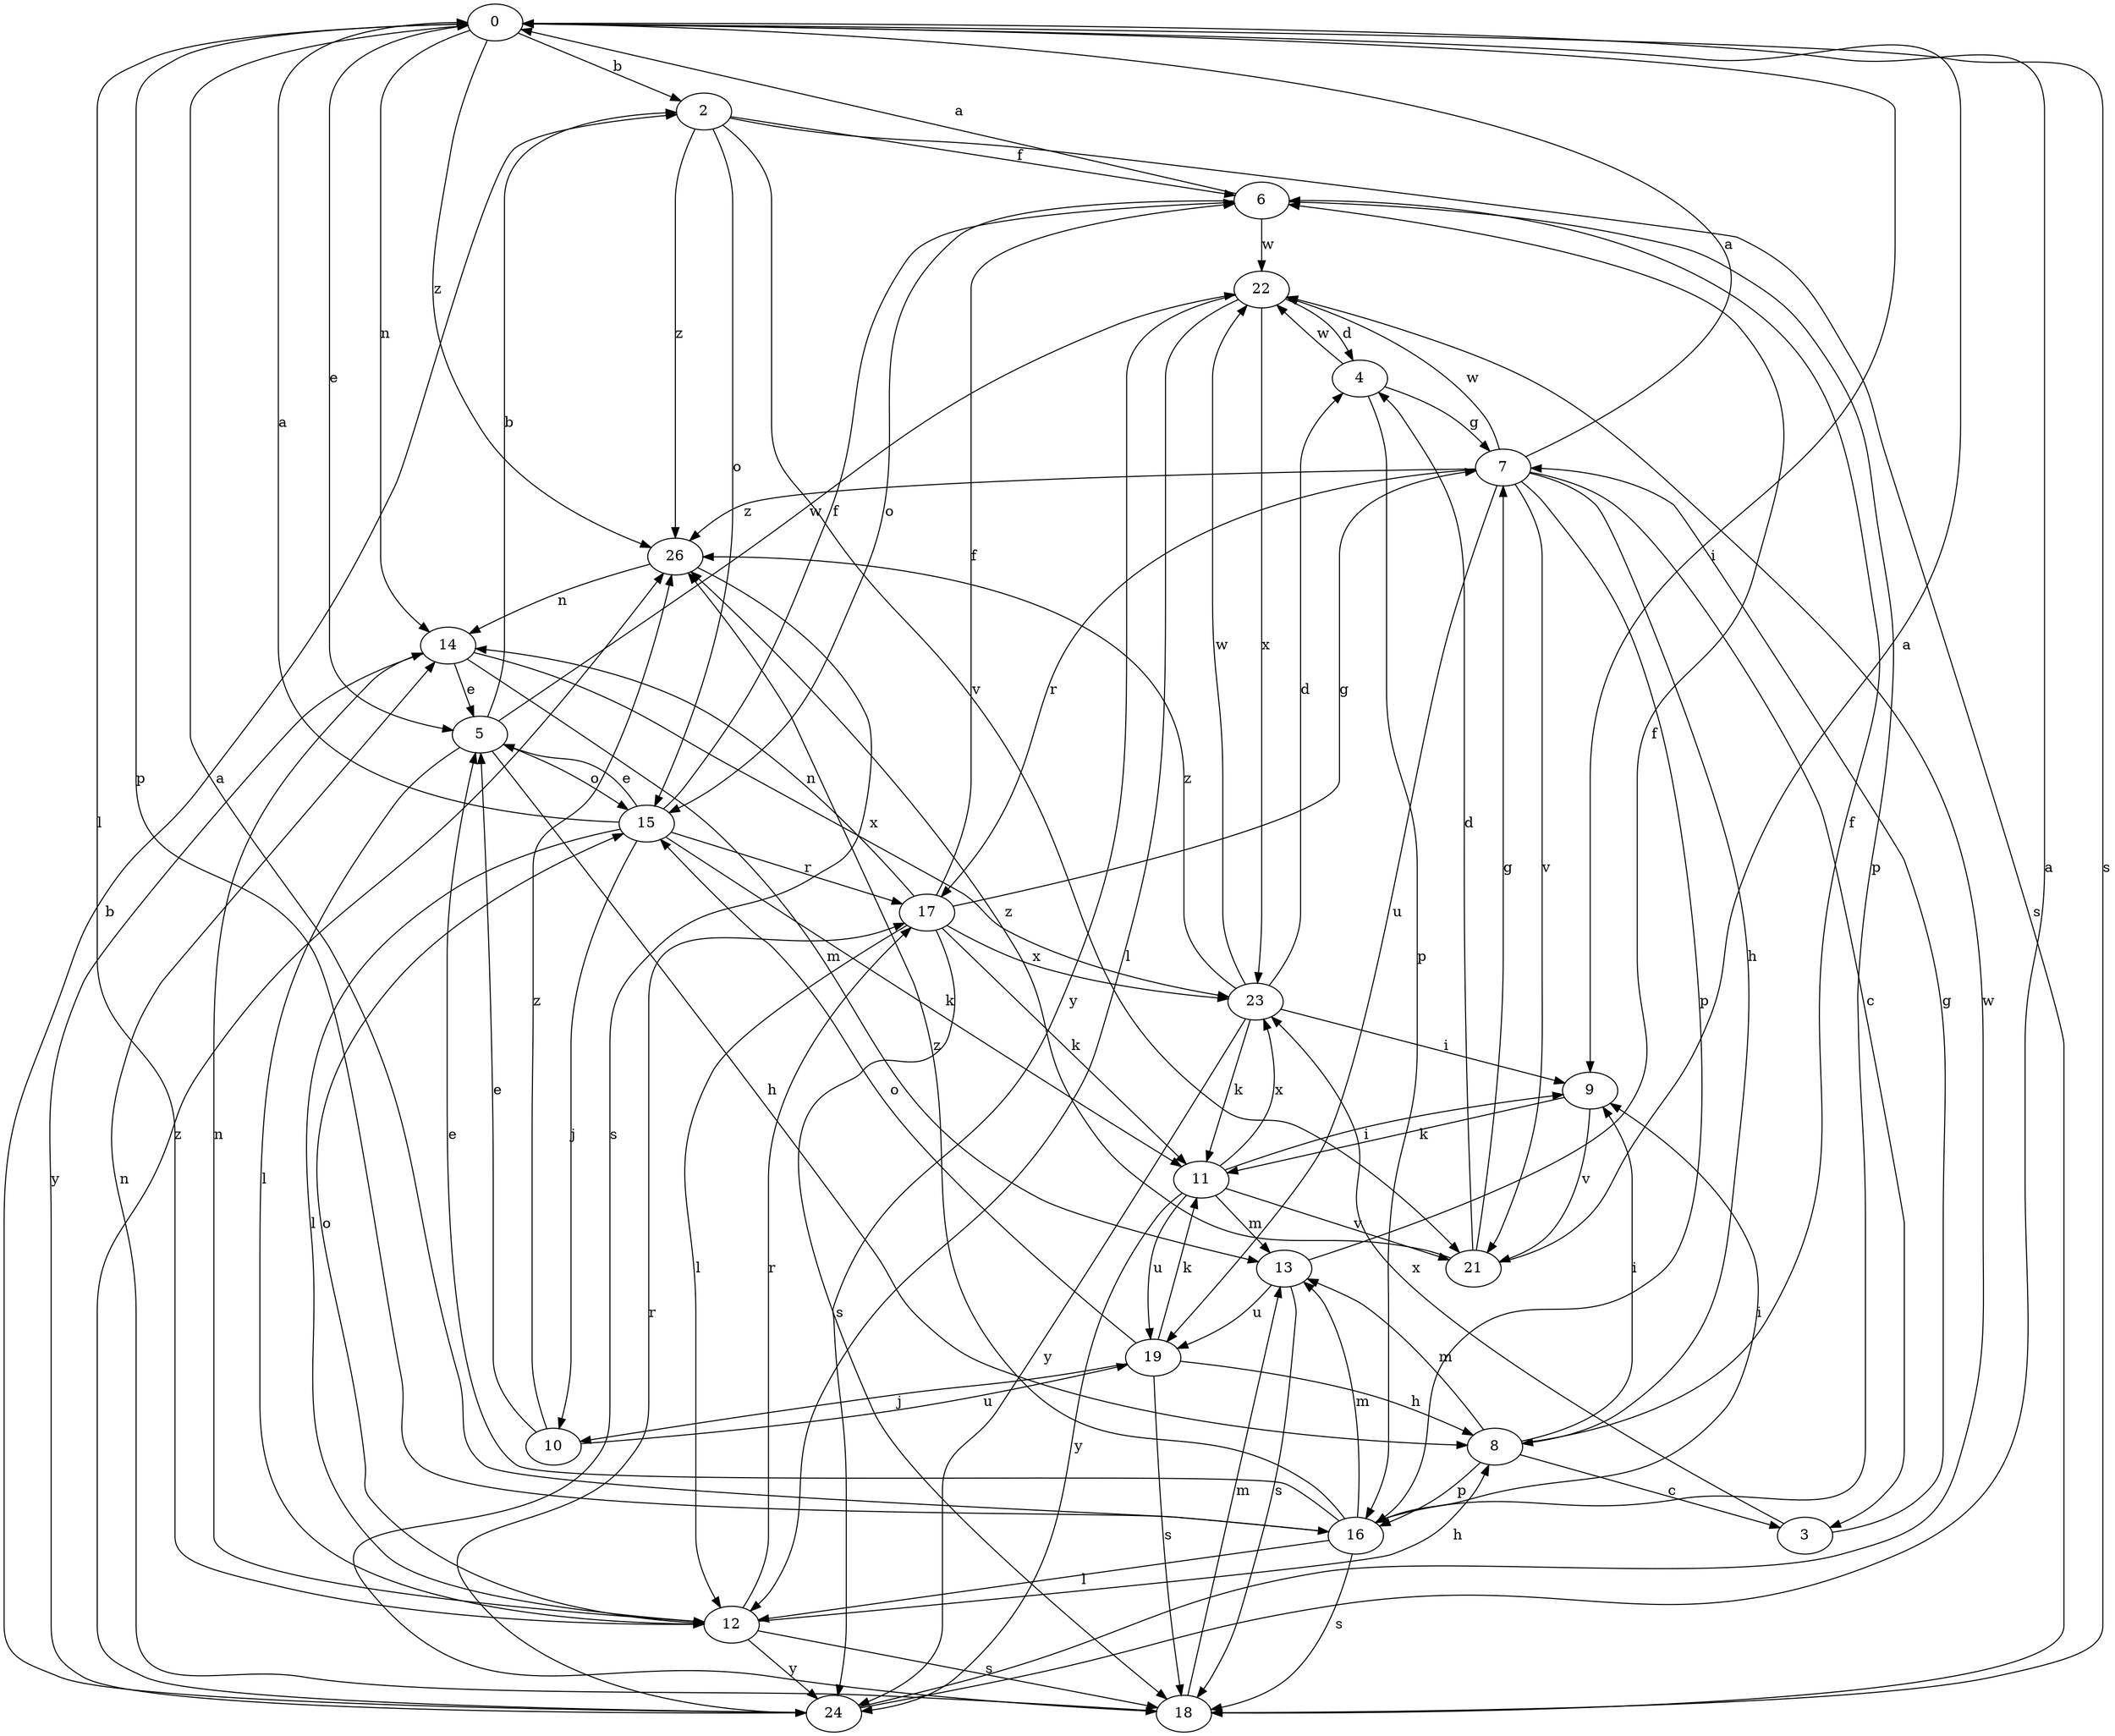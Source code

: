 strict digraph  {
0;
2;
3;
4;
5;
6;
7;
8;
9;
10;
11;
12;
13;
14;
15;
16;
17;
18;
19;
21;
22;
23;
24;
26;
0 -> 2  [label=b];
0 -> 5  [label=e];
0 -> 9  [label=i];
0 -> 12  [label=l];
0 -> 14  [label=n];
0 -> 16  [label=p];
0 -> 18  [label=s];
0 -> 26  [label=z];
2 -> 6  [label=f];
2 -> 15  [label=o];
2 -> 18  [label=s];
2 -> 21  [label=v];
2 -> 26  [label=z];
3 -> 7  [label=g];
3 -> 23  [label=x];
4 -> 7  [label=g];
4 -> 16  [label=p];
4 -> 22  [label=w];
5 -> 2  [label=b];
5 -> 8  [label=h];
5 -> 12  [label=l];
5 -> 15  [label=o];
5 -> 22  [label=w];
6 -> 0  [label=a];
6 -> 15  [label=o];
6 -> 16  [label=p];
6 -> 22  [label=w];
7 -> 0  [label=a];
7 -> 3  [label=c];
7 -> 8  [label=h];
7 -> 16  [label=p];
7 -> 17  [label=r];
7 -> 19  [label=u];
7 -> 21  [label=v];
7 -> 22  [label=w];
7 -> 26  [label=z];
8 -> 3  [label=c];
8 -> 6  [label=f];
8 -> 9  [label=i];
8 -> 13  [label=m];
8 -> 16  [label=p];
9 -> 11  [label=k];
9 -> 21  [label=v];
10 -> 5  [label=e];
10 -> 19  [label=u];
10 -> 26  [label=z];
11 -> 9  [label=i];
11 -> 13  [label=m];
11 -> 19  [label=u];
11 -> 21  [label=v];
11 -> 23  [label=x];
11 -> 24  [label=y];
12 -> 8  [label=h];
12 -> 14  [label=n];
12 -> 15  [label=o];
12 -> 17  [label=r];
12 -> 18  [label=s];
12 -> 24  [label=y];
13 -> 6  [label=f];
13 -> 18  [label=s];
13 -> 19  [label=u];
14 -> 5  [label=e];
14 -> 13  [label=m];
14 -> 23  [label=x];
14 -> 24  [label=y];
15 -> 0  [label=a];
15 -> 5  [label=e];
15 -> 6  [label=f];
15 -> 10  [label=j];
15 -> 11  [label=k];
15 -> 12  [label=l];
15 -> 17  [label=r];
16 -> 0  [label=a];
16 -> 5  [label=e];
16 -> 9  [label=i];
16 -> 12  [label=l];
16 -> 13  [label=m];
16 -> 18  [label=s];
16 -> 26  [label=z];
17 -> 6  [label=f];
17 -> 7  [label=g];
17 -> 11  [label=k];
17 -> 12  [label=l];
17 -> 14  [label=n];
17 -> 18  [label=s];
17 -> 23  [label=x];
18 -> 13  [label=m];
18 -> 14  [label=n];
19 -> 8  [label=h];
19 -> 10  [label=j];
19 -> 11  [label=k];
19 -> 15  [label=o];
19 -> 18  [label=s];
21 -> 0  [label=a];
21 -> 4  [label=d];
21 -> 7  [label=g];
21 -> 26  [label=z];
22 -> 4  [label=d];
22 -> 12  [label=l];
22 -> 23  [label=x];
22 -> 24  [label=y];
23 -> 4  [label=d];
23 -> 9  [label=i];
23 -> 11  [label=k];
23 -> 22  [label=w];
23 -> 24  [label=y];
23 -> 26  [label=z];
24 -> 0  [label=a];
24 -> 2  [label=b];
24 -> 17  [label=r];
24 -> 22  [label=w];
24 -> 26  [label=z];
26 -> 14  [label=n];
26 -> 18  [label=s];
}
